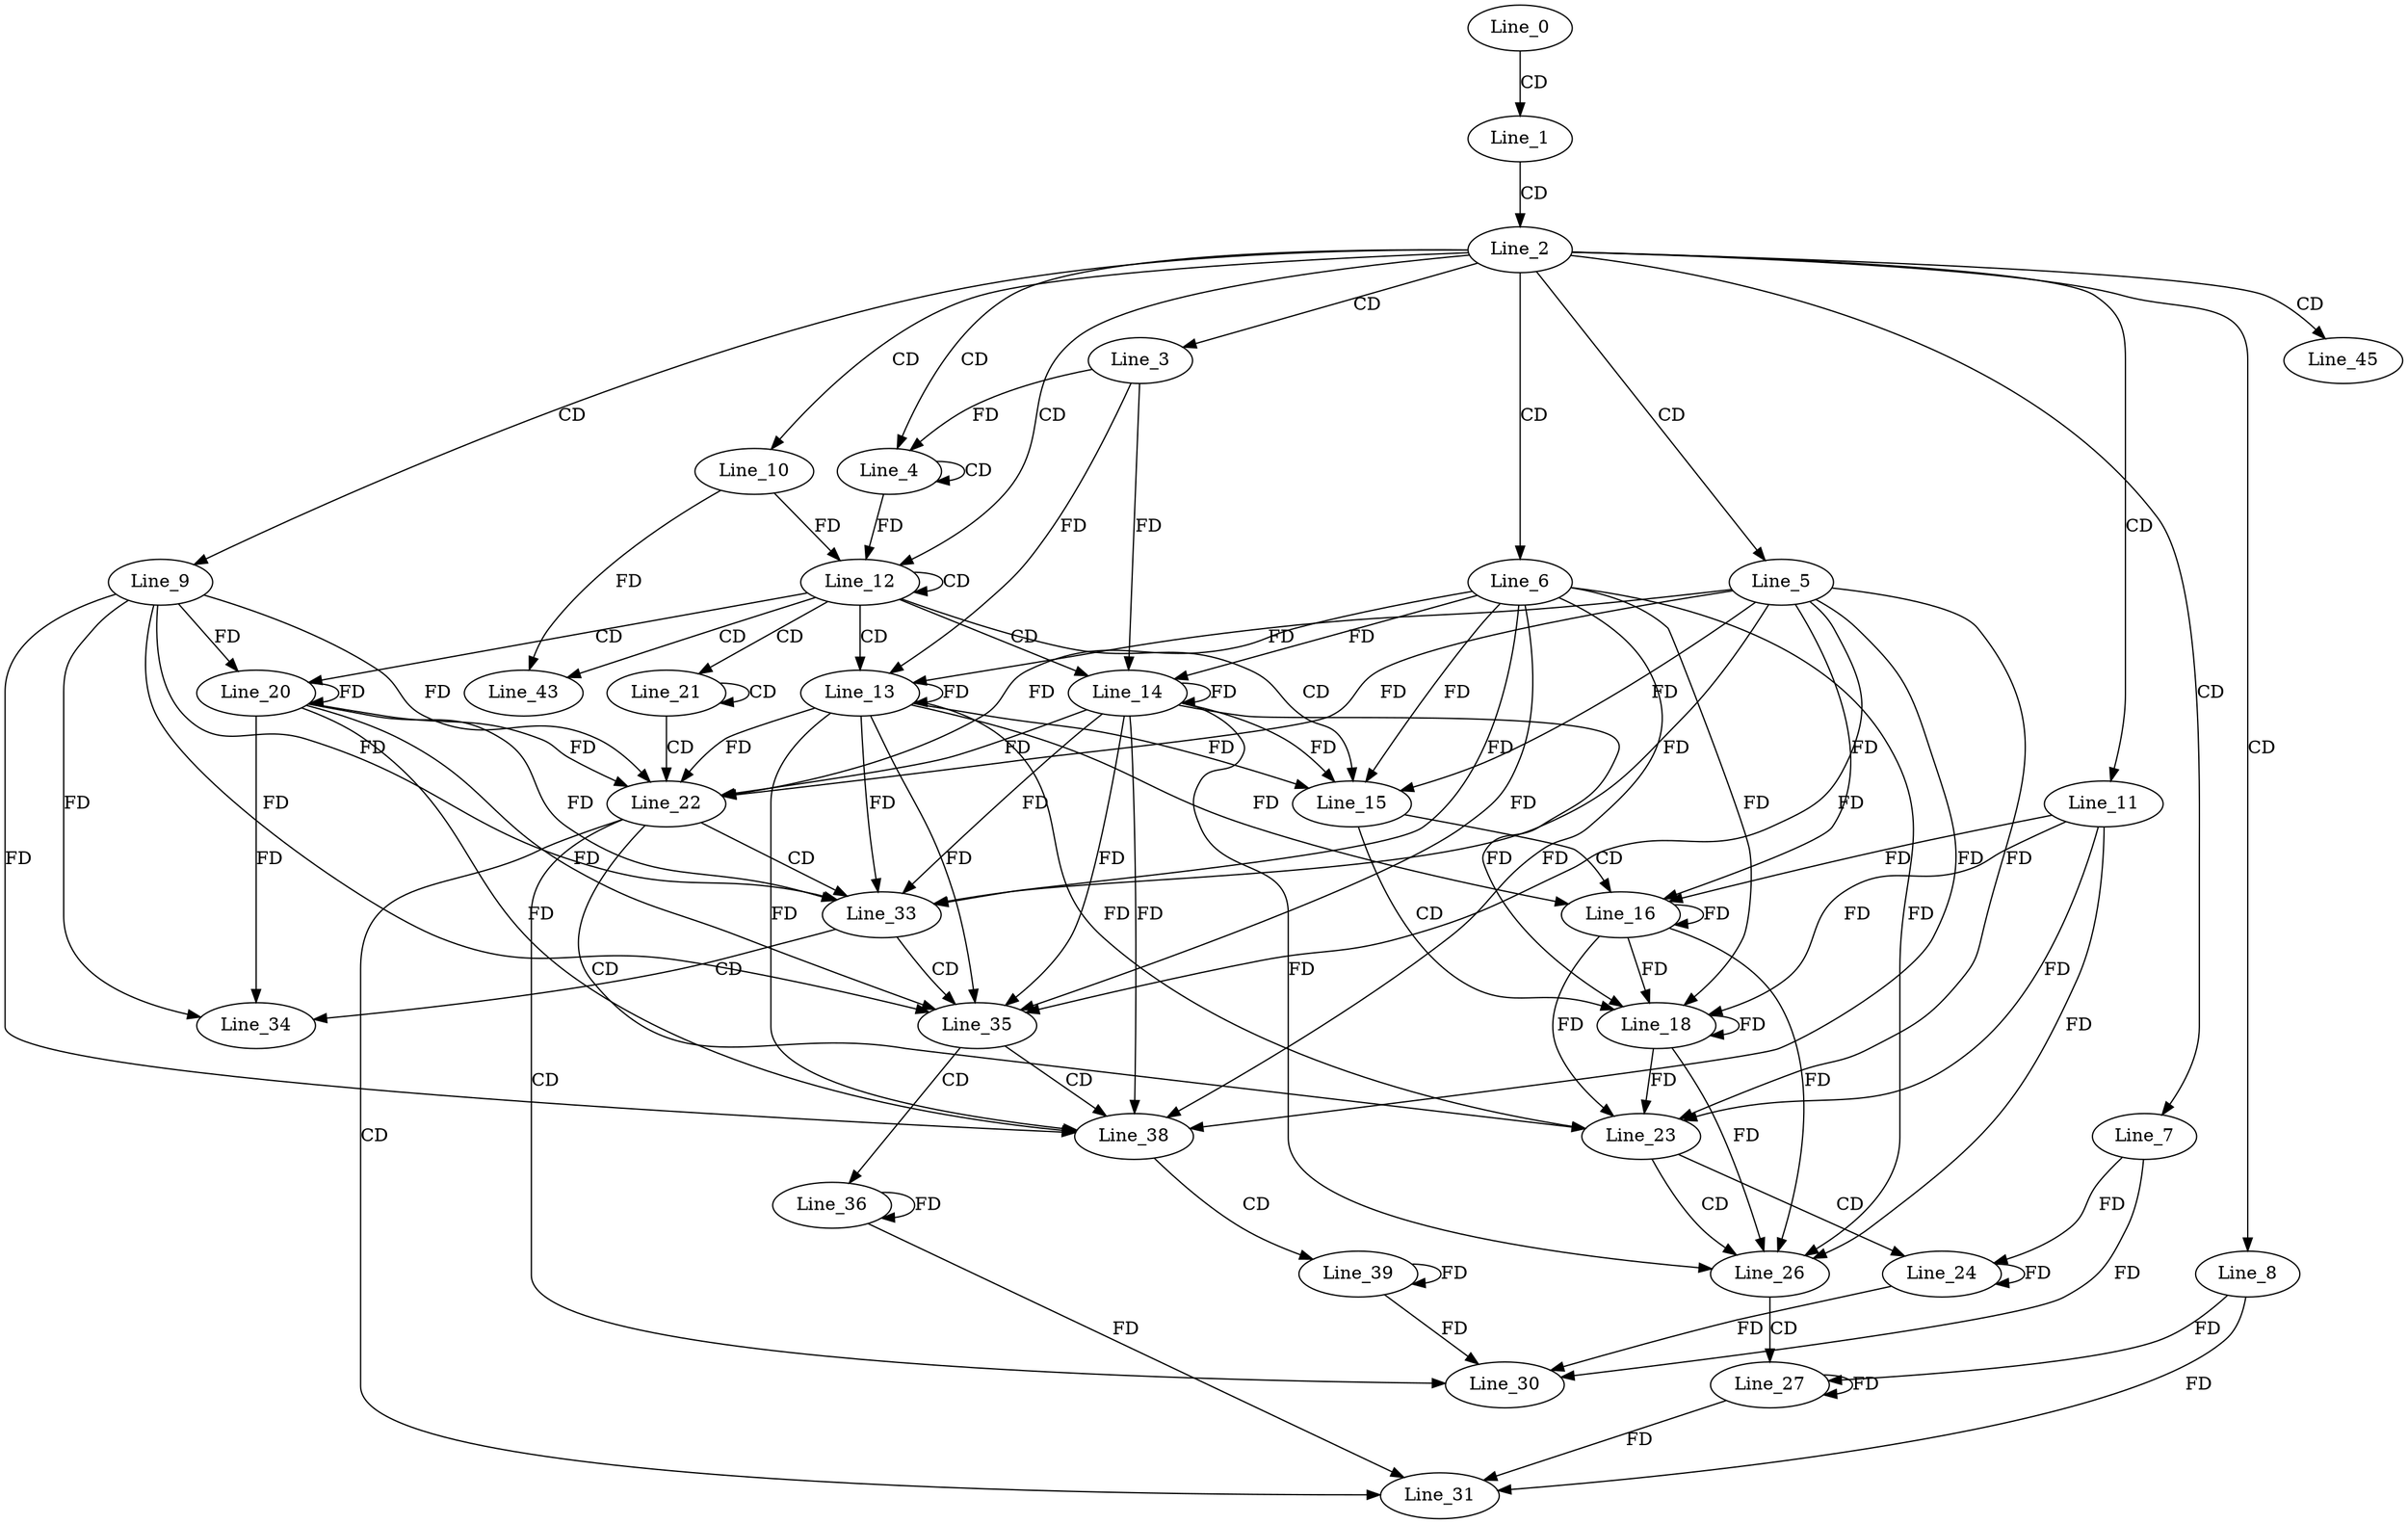 digraph G {
  Line_0;
  Line_1;
  Line_2;
  Line_3;
  Line_4;
  Line_4;
  Line_5;
  Line_6;
  Line_7;
  Line_8;
  Line_9;
  Line_10;
  Line_11;
  Line_12;
  Line_13;
  Line_13;
  Line_13;
  Line_14;
  Line_14;
  Line_14;
  Line_15;
  Line_15;
  Line_15;
  Line_16;
  Line_16;
  Line_18;
  Line_18;
  Line_20;
  Line_21;
  Line_22;
  Line_22;
  Line_22;
  Line_23;
  Line_23;
  Line_24;
  Line_26;
  Line_26;
  Line_27;
  Line_30;
  Line_31;
  Line_33;
  Line_33;
  Line_33;
  Line_34;
  Line_35;
  Line_35;
  Line_35;
  Line_36;
  Line_38;
  Line_38;
  Line_38;
  Line_39;
  Line_43;
  Line_45;
  Line_0 -> Line_1 [ label="CD" ];
  Line_1 -> Line_2 [ label="CD" ];
  Line_2 -> Line_3 [ label="CD" ];
  Line_2 -> Line_4 [ label="CD" ];
  Line_4 -> Line_4 [ label="CD" ];
  Line_3 -> Line_4 [ label="FD" ];
  Line_2 -> Line_5 [ label="CD" ];
  Line_2 -> Line_6 [ label="CD" ];
  Line_2 -> Line_7 [ label="CD" ];
  Line_2 -> Line_8 [ label="CD" ];
  Line_2 -> Line_9 [ label="CD" ];
  Line_2 -> Line_10 [ label="CD" ];
  Line_2 -> Line_11 [ label="CD" ];
  Line_2 -> Line_12 [ label="CD" ];
  Line_12 -> Line_12 [ label="CD" ];
  Line_10 -> Line_12 [ label="FD" ];
  Line_4 -> Line_12 [ label="FD" ];
  Line_12 -> Line_13 [ label="CD" ];
  Line_13 -> Line_13 [ label="FD" ];
  Line_5 -> Line_13 [ label="FD" ];
  Line_3 -> Line_13 [ label="FD" ];
  Line_12 -> Line_14 [ label="CD" ];
  Line_14 -> Line_14 [ label="FD" ];
  Line_6 -> Line_14 [ label="FD" ];
  Line_3 -> Line_14 [ label="FD" ];
  Line_12 -> Line_15 [ label="CD" ];
  Line_13 -> Line_15 [ label="FD" ];
  Line_5 -> Line_15 [ label="FD" ];
  Line_14 -> Line_15 [ label="FD" ];
  Line_6 -> Line_15 [ label="FD" ];
  Line_15 -> Line_16 [ label="CD" ];
  Line_16 -> Line_16 [ label="FD" ];
  Line_11 -> Line_16 [ label="FD" ];
  Line_13 -> Line_16 [ label="FD" ];
  Line_5 -> Line_16 [ label="FD" ];
  Line_15 -> Line_18 [ label="CD" ];
  Line_16 -> Line_18 [ label="FD" ];
  Line_18 -> Line_18 [ label="FD" ];
  Line_11 -> Line_18 [ label="FD" ];
  Line_14 -> Line_18 [ label="FD" ];
  Line_6 -> Line_18 [ label="FD" ];
  Line_12 -> Line_20 [ label="CD" ];
  Line_20 -> Line_20 [ label="FD" ];
  Line_9 -> Line_20 [ label="FD" ];
  Line_12 -> Line_21 [ label="CD" ];
  Line_21 -> Line_21 [ label="CD" ];
  Line_21 -> Line_22 [ label="CD" ];
  Line_13 -> Line_22 [ label="FD" ];
  Line_5 -> Line_22 [ label="FD" ];
  Line_20 -> Line_22 [ label="FD" ];
  Line_9 -> Line_22 [ label="FD" ];
  Line_14 -> Line_22 [ label="FD" ];
  Line_6 -> Line_22 [ label="FD" ];
  Line_22 -> Line_23 [ label="CD" ];
  Line_16 -> Line_23 [ label="FD" ];
  Line_18 -> Line_23 [ label="FD" ];
  Line_11 -> Line_23 [ label="FD" ];
  Line_13 -> Line_23 [ label="FD" ];
  Line_5 -> Line_23 [ label="FD" ];
  Line_23 -> Line_24 [ label="CD" ];
  Line_24 -> Line_24 [ label="FD" ];
  Line_7 -> Line_24 [ label="FD" ];
  Line_23 -> Line_26 [ label="CD" ];
  Line_16 -> Line_26 [ label="FD" ];
  Line_18 -> Line_26 [ label="FD" ];
  Line_11 -> Line_26 [ label="FD" ];
  Line_14 -> Line_26 [ label="FD" ];
  Line_6 -> Line_26 [ label="FD" ];
  Line_26 -> Line_27 [ label="CD" ];
  Line_27 -> Line_27 [ label="FD" ];
  Line_8 -> Line_27 [ label="FD" ];
  Line_22 -> Line_30 [ label="CD" ];
  Line_24 -> Line_30 [ label="FD" ];
  Line_7 -> Line_30 [ label="FD" ];
  Line_22 -> Line_31 [ label="CD" ];
  Line_27 -> Line_31 [ label="FD" ];
  Line_8 -> Line_31 [ label="FD" ];
  Line_22 -> Line_33 [ label="CD" ];
  Line_13 -> Line_33 [ label="FD" ];
  Line_5 -> Line_33 [ label="FD" ];
  Line_20 -> Line_33 [ label="FD" ];
  Line_9 -> Line_33 [ label="FD" ];
  Line_14 -> Line_33 [ label="FD" ];
  Line_6 -> Line_33 [ label="FD" ];
  Line_33 -> Line_34 [ label="CD" ];
  Line_20 -> Line_34 [ label="FD" ];
  Line_9 -> Line_34 [ label="FD" ];
  Line_33 -> Line_35 [ label="CD" ];
  Line_13 -> Line_35 [ label="FD" ];
  Line_5 -> Line_35 [ label="FD" ];
  Line_20 -> Line_35 [ label="FD" ];
  Line_9 -> Line_35 [ label="FD" ];
  Line_14 -> Line_35 [ label="FD" ];
  Line_6 -> Line_35 [ label="FD" ];
  Line_35 -> Line_36 [ label="CD" ];
  Line_36 -> Line_36 [ label="FD" ];
  Line_35 -> Line_38 [ label="CD" ];
  Line_13 -> Line_38 [ label="FD" ];
  Line_5 -> Line_38 [ label="FD" ];
  Line_20 -> Line_38 [ label="FD" ];
  Line_9 -> Line_38 [ label="FD" ];
  Line_14 -> Line_38 [ label="FD" ];
  Line_6 -> Line_38 [ label="FD" ];
  Line_38 -> Line_39 [ label="CD" ];
  Line_39 -> Line_39 [ label="FD" ];
  Line_12 -> Line_43 [ label="CD" ];
  Line_10 -> Line_43 [ label="FD" ];
  Line_2 -> Line_45 [ label="CD" ];
  Line_39 -> Line_30 [ label="FD" ];
  Line_36 -> Line_31 [ label="FD" ];
}
